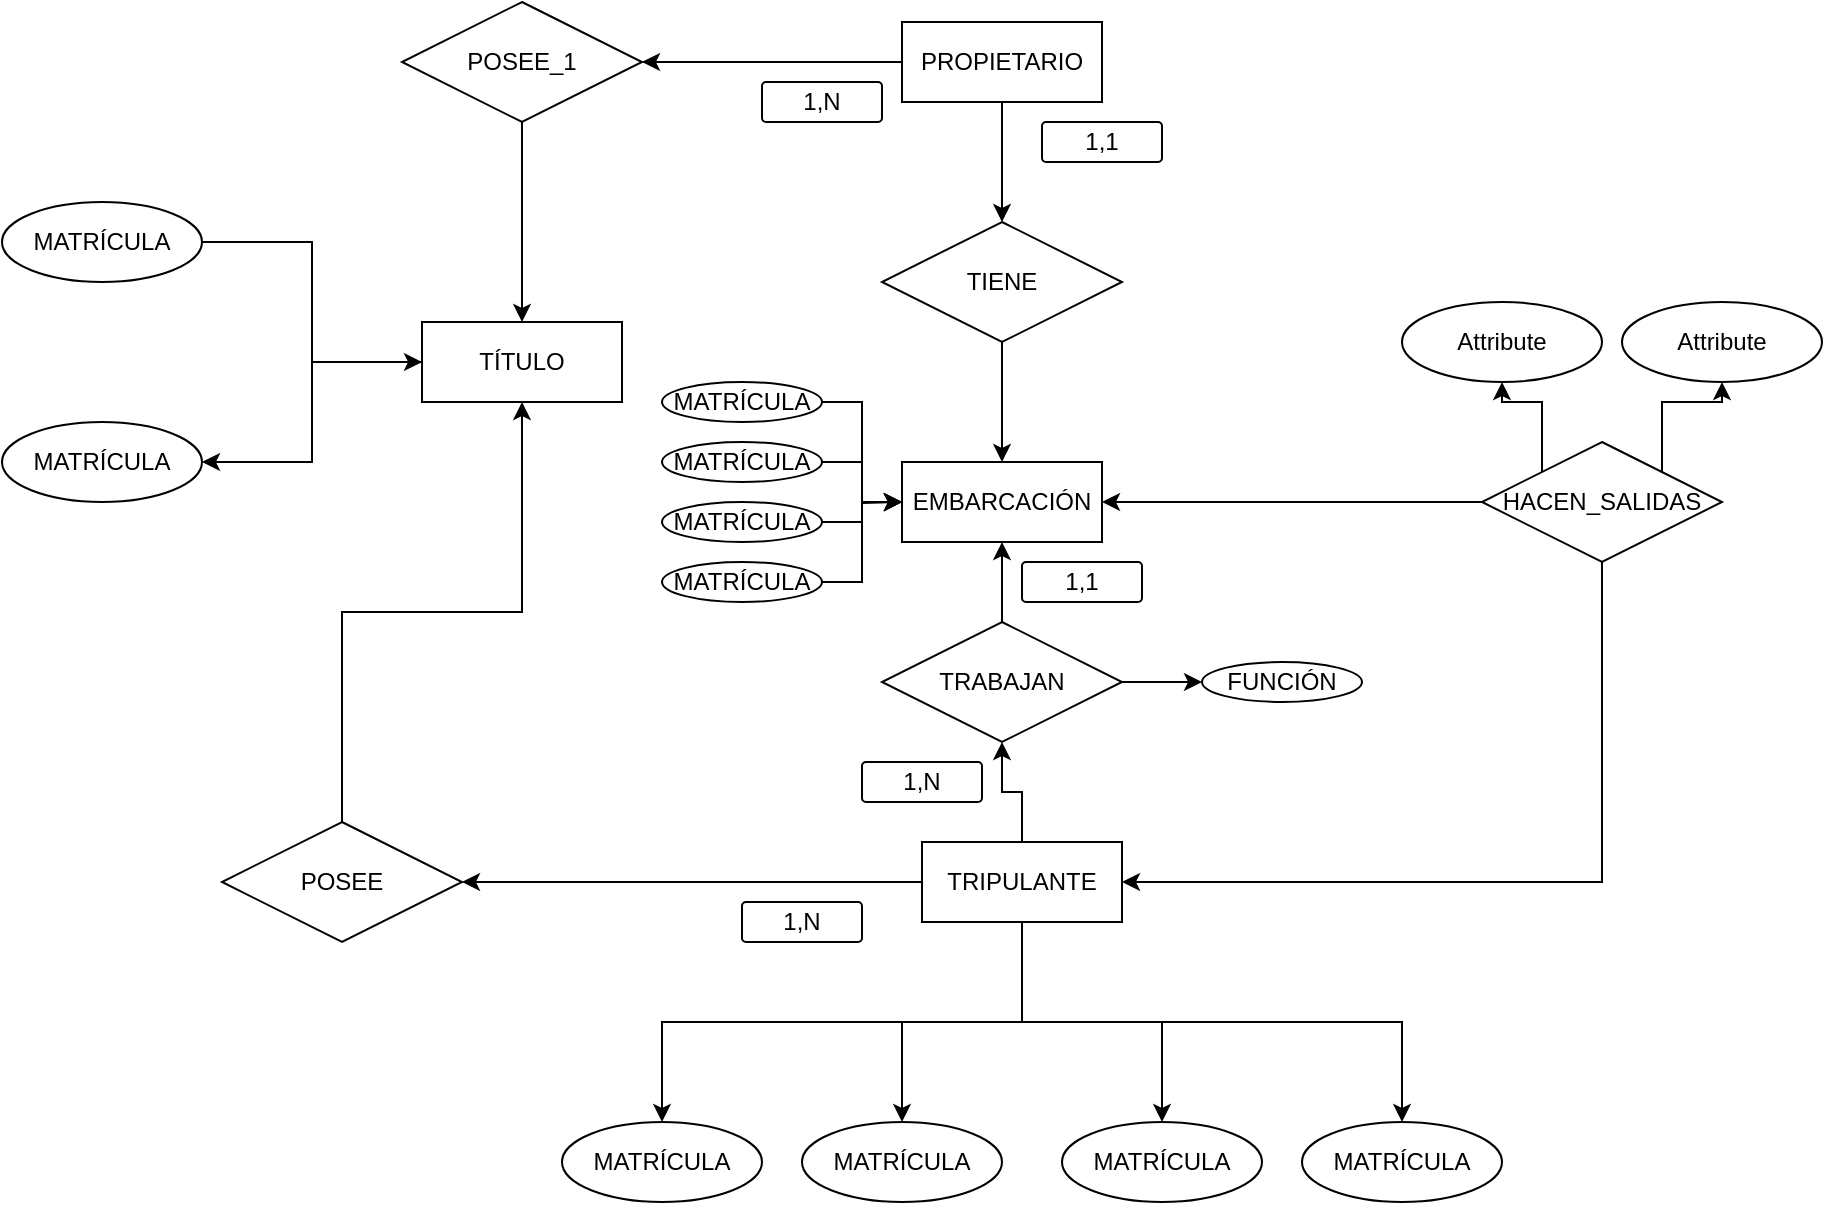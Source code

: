 <mxfile version="24.7.17">
  <diagram id="R2lEEEUBdFMjLlhIrx00" name="Page-1">
    <mxGraphModel dx="2924" dy="1196" grid="1" gridSize="10" guides="1" tooltips="1" connect="1" arrows="1" fold="1" page="1" pageScale="1" pageWidth="850" pageHeight="1100" math="0" shadow="0" extFonts="Permanent Marker^https://fonts.googleapis.com/css?family=Permanent+Marker">
      <root>
        <mxCell id="0" />
        <mxCell id="1" parent="0" />
        <mxCell id="8WxLjgoF0lRF14f4MbH9-23" style="edgeStyle=orthogonalEdgeStyle;rounded=0;orthogonalLoop=1;jettySize=auto;html=1;exitX=0;exitY=0.5;exitDx=0;exitDy=0;entryX=1;entryY=0.5;entryDx=0;entryDy=0;" edge="1" parent="1" source="8WxLjgoF0lRF14f4MbH9-1" target="8WxLjgoF0lRF14f4MbH9-22">
          <mxGeometry relative="1" as="geometry" />
        </mxCell>
        <mxCell id="8WxLjgoF0lRF14f4MbH9-26" style="edgeStyle=orthogonalEdgeStyle;rounded=0;orthogonalLoop=1;jettySize=auto;html=1;exitX=0.5;exitY=1;exitDx=0;exitDy=0;entryX=0.5;entryY=0;entryDx=0;entryDy=0;" edge="1" parent="1" source="8WxLjgoF0lRF14f4MbH9-1" target="8WxLjgoF0lRF14f4MbH9-25">
          <mxGeometry relative="1" as="geometry" />
        </mxCell>
        <mxCell id="8WxLjgoF0lRF14f4MbH9-1" value="PROPIETARIO" style="whiteSpace=wrap;html=1;align=center;" vertex="1" parent="1">
          <mxGeometry x="370" y="300" width="100" height="40" as="geometry" />
        </mxCell>
        <mxCell id="8WxLjgoF0lRF14f4MbH9-20" style="edgeStyle=orthogonalEdgeStyle;rounded=0;orthogonalLoop=1;jettySize=auto;html=1;exitX=0;exitY=0.5;exitDx=0;exitDy=0;entryX=1;entryY=0.5;entryDx=0;entryDy=0;" edge="1" parent="1" source="8WxLjgoF0lRF14f4MbH9-2" target="8WxLjgoF0lRF14f4MbH9-19">
          <mxGeometry relative="1" as="geometry" />
        </mxCell>
        <mxCell id="8WxLjgoF0lRF14f4MbH9-29" style="edgeStyle=orthogonalEdgeStyle;rounded=0;orthogonalLoop=1;jettySize=auto;html=1;exitX=0.5;exitY=0;exitDx=0;exitDy=0;entryX=0.5;entryY=1;entryDx=0;entryDy=0;" edge="1" parent="1" source="8WxLjgoF0lRF14f4MbH9-2" target="8WxLjgoF0lRF14f4MbH9-28">
          <mxGeometry relative="1" as="geometry" />
        </mxCell>
        <mxCell id="8WxLjgoF0lRF14f4MbH9-36" style="edgeStyle=orthogonalEdgeStyle;rounded=0;orthogonalLoop=1;jettySize=auto;html=1;exitX=0.5;exitY=1;exitDx=0;exitDy=0;entryX=0.5;entryY=0;entryDx=0;entryDy=0;" edge="1" parent="1" source="8WxLjgoF0lRF14f4MbH9-2" target="8WxLjgoF0lRF14f4MbH9-13">
          <mxGeometry relative="1" as="geometry" />
        </mxCell>
        <mxCell id="8WxLjgoF0lRF14f4MbH9-37" style="edgeStyle=orthogonalEdgeStyle;rounded=0;orthogonalLoop=1;jettySize=auto;html=1;exitX=0.5;exitY=1;exitDx=0;exitDy=0;entryX=0.5;entryY=0;entryDx=0;entryDy=0;" edge="1" parent="1" source="8WxLjgoF0lRF14f4MbH9-2" target="8WxLjgoF0lRF14f4MbH9-7">
          <mxGeometry relative="1" as="geometry" />
        </mxCell>
        <mxCell id="8WxLjgoF0lRF14f4MbH9-39" style="edgeStyle=orthogonalEdgeStyle;rounded=0;orthogonalLoop=1;jettySize=auto;html=1;exitX=0.5;exitY=1;exitDx=0;exitDy=0;entryX=0.5;entryY=0;entryDx=0;entryDy=0;" edge="1" parent="1" source="8WxLjgoF0lRF14f4MbH9-2" target="8WxLjgoF0lRF14f4MbH9-12">
          <mxGeometry relative="1" as="geometry" />
        </mxCell>
        <mxCell id="8WxLjgoF0lRF14f4MbH9-40" style="edgeStyle=orthogonalEdgeStyle;rounded=0;orthogonalLoop=1;jettySize=auto;html=1;exitX=0.5;exitY=1;exitDx=0;exitDy=0;" edge="1" parent="1" source="8WxLjgoF0lRF14f4MbH9-2" target="8WxLjgoF0lRF14f4MbH9-11">
          <mxGeometry relative="1" as="geometry" />
        </mxCell>
        <mxCell id="8WxLjgoF0lRF14f4MbH9-2" value="TRIPULANTE" style="whiteSpace=wrap;html=1;align=center;" vertex="1" parent="1">
          <mxGeometry x="380" y="710" width="100" height="40" as="geometry" />
        </mxCell>
        <mxCell id="8WxLjgoF0lRF14f4MbH9-3" value="EMBARCACIÓN" style="whiteSpace=wrap;html=1;align=center;" vertex="1" parent="1">
          <mxGeometry x="370" y="520" width="100" height="40" as="geometry" />
        </mxCell>
        <mxCell id="8WxLjgoF0lRF14f4MbH9-44" style="edgeStyle=orthogonalEdgeStyle;rounded=0;orthogonalLoop=1;jettySize=auto;html=1;exitX=0;exitY=0.5;exitDx=0;exitDy=0;entryX=1;entryY=0.5;entryDx=0;entryDy=0;" edge="1" parent="1" source="8WxLjgoF0lRF14f4MbH9-4" target="8WxLjgoF0lRF14f4MbH9-14">
          <mxGeometry relative="1" as="geometry" />
        </mxCell>
        <mxCell id="8WxLjgoF0lRF14f4MbH9-4" value="TÍTULO" style="whiteSpace=wrap;html=1;align=center;" vertex="1" parent="1">
          <mxGeometry x="130" y="450" width="100" height="40" as="geometry" />
        </mxCell>
        <mxCell id="8WxLjgoF0lRF14f4MbH9-7" value="MATRÍCULA" style="ellipse;whiteSpace=wrap;html=1;align=center;" vertex="1" parent="1">
          <mxGeometry x="200" y="850" width="100" height="40" as="geometry" />
        </mxCell>
        <mxCell id="8WxLjgoF0lRF14f4MbH9-53" style="edgeStyle=orthogonalEdgeStyle;rounded=0;orthogonalLoop=1;jettySize=auto;html=1;exitX=1;exitY=0.5;exitDx=0;exitDy=0;entryX=0;entryY=0.5;entryDx=0;entryDy=0;" edge="1" parent="1" source="8WxLjgoF0lRF14f4MbH9-8" target="8WxLjgoF0lRF14f4MbH9-3">
          <mxGeometry relative="1" as="geometry" />
        </mxCell>
        <mxCell id="8WxLjgoF0lRF14f4MbH9-8" value="MATRÍCULA" style="ellipse;whiteSpace=wrap;html=1;align=center;" vertex="1" parent="1">
          <mxGeometry x="250" y="570" width="80" height="20" as="geometry" />
        </mxCell>
        <mxCell id="8WxLjgoF0lRF14f4MbH9-41" style="edgeStyle=orthogonalEdgeStyle;rounded=0;orthogonalLoop=1;jettySize=auto;html=1;exitX=1;exitY=0.5;exitDx=0;exitDy=0;entryX=0;entryY=0.5;entryDx=0;entryDy=0;" edge="1" parent="1" source="8WxLjgoF0lRF14f4MbH9-10" target="8WxLjgoF0lRF14f4MbH9-4">
          <mxGeometry relative="1" as="geometry" />
        </mxCell>
        <mxCell id="8WxLjgoF0lRF14f4MbH9-10" value="MATRÍCULA" style="ellipse;whiteSpace=wrap;html=1;align=center;" vertex="1" parent="1">
          <mxGeometry x="-80" y="390" width="100" height="40" as="geometry" />
        </mxCell>
        <mxCell id="8WxLjgoF0lRF14f4MbH9-11" value="MATRÍCULA" style="ellipse;whiteSpace=wrap;html=1;align=center;" vertex="1" parent="1">
          <mxGeometry x="570" y="850" width="100" height="40" as="geometry" />
        </mxCell>
        <mxCell id="8WxLjgoF0lRF14f4MbH9-12" value="MATRÍCULA" style="ellipse;whiteSpace=wrap;html=1;align=center;" vertex="1" parent="1">
          <mxGeometry x="450" y="850" width="100" height="40" as="geometry" />
        </mxCell>
        <mxCell id="8WxLjgoF0lRF14f4MbH9-13" value="MATRÍCULA" style="ellipse;whiteSpace=wrap;html=1;align=center;" vertex="1" parent="1">
          <mxGeometry x="320" y="850" width="100" height="40" as="geometry" />
        </mxCell>
        <mxCell id="8WxLjgoF0lRF14f4MbH9-14" value="MATRÍCULA" style="ellipse;whiteSpace=wrap;html=1;align=center;" vertex="1" parent="1">
          <mxGeometry x="-80" y="500" width="100" height="40" as="geometry" />
        </mxCell>
        <mxCell id="8WxLjgoF0lRF14f4MbH9-17" style="edgeStyle=orthogonalEdgeStyle;rounded=0;orthogonalLoop=1;jettySize=auto;html=1;exitX=0.5;exitY=1;exitDx=0;exitDy=0;entryX=1;entryY=0.5;entryDx=0;entryDy=0;" edge="1" parent="1" source="8WxLjgoF0lRF14f4MbH9-16" target="8WxLjgoF0lRF14f4MbH9-2">
          <mxGeometry relative="1" as="geometry" />
        </mxCell>
        <mxCell id="8WxLjgoF0lRF14f4MbH9-18" style="edgeStyle=orthogonalEdgeStyle;rounded=0;orthogonalLoop=1;jettySize=auto;html=1;exitX=0;exitY=0.5;exitDx=0;exitDy=0;entryX=1;entryY=0.5;entryDx=0;entryDy=0;" edge="1" parent="1" source="8WxLjgoF0lRF14f4MbH9-16" target="8WxLjgoF0lRF14f4MbH9-3">
          <mxGeometry relative="1" as="geometry" />
        </mxCell>
        <mxCell id="8WxLjgoF0lRF14f4MbH9-34" style="edgeStyle=orthogonalEdgeStyle;rounded=0;orthogonalLoop=1;jettySize=auto;html=1;exitX=0;exitY=0;exitDx=0;exitDy=0;entryX=0.5;entryY=1;entryDx=0;entryDy=0;" edge="1" parent="1" source="8WxLjgoF0lRF14f4MbH9-16" target="8WxLjgoF0lRF14f4MbH9-33">
          <mxGeometry relative="1" as="geometry" />
        </mxCell>
        <mxCell id="8WxLjgoF0lRF14f4MbH9-35" style="edgeStyle=orthogonalEdgeStyle;rounded=0;orthogonalLoop=1;jettySize=auto;html=1;exitX=1;exitY=0;exitDx=0;exitDy=0;entryX=0.5;entryY=1;entryDx=0;entryDy=0;" edge="1" parent="1" source="8WxLjgoF0lRF14f4MbH9-16" target="8WxLjgoF0lRF14f4MbH9-32">
          <mxGeometry relative="1" as="geometry" />
        </mxCell>
        <mxCell id="8WxLjgoF0lRF14f4MbH9-16" value="HACEN_SALIDAS" style="shape=rhombus;perimeter=rhombusPerimeter;whiteSpace=wrap;html=1;align=center;" vertex="1" parent="1">
          <mxGeometry x="660" y="510" width="120" height="60" as="geometry" />
        </mxCell>
        <mxCell id="8WxLjgoF0lRF14f4MbH9-21" style="edgeStyle=orthogonalEdgeStyle;rounded=0;orthogonalLoop=1;jettySize=auto;html=1;exitX=0.5;exitY=0;exitDx=0;exitDy=0;entryX=0.5;entryY=1;entryDx=0;entryDy=0;" edge="1" parent="1" source="8WxLjgoF0lRF14f4MbH9-19" target="8WxLjgoF0lRF14f4MbH9-4">
          <mxGeometry relative="1" as="geometry" />
        </mxCell>
        <mxCell id="8WxLjgoF0lRF14f4MbH9-19" value="POSEE" style="shape=rhombus;perimeter=rhombusPerimeter;whiteSpace=wrap;html=1;align=center;" vertex="1" parent="1">
          <mxGeometry x="30" y="700" width="120" height="60" as="geometry" />
        </mxCell>
        <mxCell id="8WxLjgoF0lRF14f4MbH9-24" style="edgeStyle=orthogonalEdgeStyle;rounded=0;orthogonalLoop=1;jettySize=auto;html=1;exitX=0.5;exitY=1;exitDx=0;exitDy=0;entryX=0.5;entryY=0;entryDx=0;entryDy=0;" edge="1" parent="1" source="8WxLjgoF0lRF14f4MbH9-22" target="8WxLjgoF0lRF14f4MbH9-4">
          <mxGeometry relative="1" as="geometry" />
        </mxCell>
        <mxCell id="8WxLjgoF0lRF14f4MbH9-22" value="POSEE_1" style="shape=rhombus;perimeter=rhombusPerimeter;whiteSpace=wrap;html=1;align=center;" vertex="1" parent="1">
          <mxGeometry x="120" y="290" width="120" height="60" as="geometry" />
        </mxCell>
        <mxCell id="8WxLjgoF0lRF14f4MbH9-27" style="edgeStyle=orthogonalEdgeStyle;rounded=0;orthogonalLoop=1;jettySize=auto;html=1;exitX=0.5;exitY=1;exitDx=0;exitDy=0;entryX=0.5;entryY=0;entryDx=0;entryDy=0;" edge="1" parent="1" source="8WxLjgoF0lRF14f4MbH9-25" target="8WxLjgoF0lRF14f4MbH9-3">
          <mxGeometry relative="1" as="geometry" />
        </mxCell>
        <mxCell id="8WxLjgoF0lRF14f4MbH9-25" value="TIENE" style="shape=rhombus;perimeter=rhombusPerimeter;whiteSpace=wrap;html=1;align=center;" vertex="1" parent="1">
          <mxGeometry x="360" y="400" width="120" height="60" as="geometry" />
        </mxCell>
        <mxCell id="8WxLjgoF0lRF14f4MbH9-30" style="edgeStyle=orthogonalEdgeStyle;rounded=0;orthogonalLoop=1;jettySize=auto;html=1;exitX=0.5;exitY=0;exitDx=0;exitDy=0;entryX=0.5;entryY=1;entryDx=0;entryDy=0;" edge="1" parent="1" source="8WxLjgoF0lRF14f4MbH9-28" target="8WxLjgoF0lRF14f4MbH9-3">
          <mxGeometry relative="1" as="geometry" />
        </mxCell>
        <mxCell id="8WxLjgoF0lRF14f4MbH9-57" style="edgeStyle=orthogonalEdgeStyle;rounded=0;orthogonalLoop=1;jettySize=auto;html=1;exitX=1;exitY=0.5;exitDx=0;exitDy=0;entryX=0;entryY=0.5;entryDx=0;entryDy=0;" edge="1" parent="1" source="8WxLjgoF0lRF14f4MbH9-28" target="8WxLjgoF0lRF14f4MbH9-56">
          <mxGeometry relative="1" as="geometry" />
        </mxCell>
        <mxCell id="8WxLjgoF0lRF14f4MbH9-28" value="TRABAJAN" style="shape=rhombus;perimeter=rhombusPerimeter;whiteSpace=wrap;html=1;align=center;" vertex="1" parent="1">
          <mxGeometry x="360" y="600" width="120" height="60" as="geometry" />
        </mxCell>
        <mxCell id="8WxLjgoF0lRF14f4MbH9-32" value="Attribute" style="ellipse;whiteSpace=wrap;html=1;align=center;" vertex="1" parent="1">
          <mxGeometry x="730" y="440" width="100" height="40" as="geometry" />
        </mxCell>
        <mxCell id="8WxLjgoF0lRF14f4MbH9-33" value="Attribute" style="ellipse;whiteSpace=wrap;html=1;align=center;" vertex="1" parent="1">
          <mxGeometry x="620" y="440" width="100" height="40" as="geometry" />
        </mxCell>
        <mxCell id="8WxLjgoF0lRF14f4MbH9-54" style="edgeStyle=orthogonalEdgeStyle;rounded=0;orthogonalLoop=1;jettySize=auto;html=1;exitX=1;exitY=0.5;exitDx=0;exitDy=0;" edge="1" parent="1" source="8WxLjgoF0lRF14f4MbH9-45">
          <mxGeometry relative="1" as="geometry">
            <mxPoint x="370" y="540" as="targetPoint" />
          </mxGeometry>
        </mxCell>
        <mxCell id="8WxLjgoF0lRF14f4MbH9-45" value="MATRÍCULA" style="ellipse;whiteSpace=wrap;html=1;align=center;" vertex="1" parent="1">
          <mxGeometry x="250" y="540" width="80" height="20" as="geometry" />
        </mxCell>
        <mxCell id="8WxLjgoF0lRF14f4MbH9-48" style="edgeStyle=orthogonalEdgeStyle;rounded=0;orthogonalLoop=1;jettySize=auto;html=1;exitX=1;exitY=0.5;exitDx=0;exitDy=0;entryX=0;entryY=0.5;entryDx=0;entryDy=0;" edge="1" parent="1" source="8WxLjgoF0lRF14f4MbH9-46" target="8WxLjgoF0lRF14f4MbH9-3">
          <mxGeometry relative="1" as="geometry" />
        </mxCell>
        <mxCell id="8WxLjgoF0lRF14f4MbH9-46" value="MATRÍCULA" style="ellipse;whiteSpace=wrap;html=1;align=center;" vertex="1" parent="1">
          <mxGeometry x="250" y="510" width="80" height="20" as="geometry" />
        </mxCell>
        <mxCell id="8WxLjgoF0lRF14f4MbH9-55" style="edgeStyle=orthogonalEdgeStyle;rounded=0;orthogonalLoop=1;jettySize=auto;html=1;exitX=1;exitY=0.5;exitDx=0;exitDy=0;entryX=0;entryY=0.5;entryDx=0;entryDy=0;" edge="1" parent="1" source="8WxLjgoF0lRF14f4MbH9-47" target="8WxLjgoF0lRF14f4MbH9-3">
          <mxGeometry relative="1" as="geometry" />
        </mxCell>
        <mxCell id="8WxLjgoF0lRF14f4MbH9-47" value="MATRÍCULA" style="ellipse;whiteSpace=wrap;html=1;align=center;" vertex="1" parent="1">
          <mxGeometry x="250" y="480" width="80" height="20" as="geometry" />
        </mxCell>
        <mxCell id="8WxLjgoF0lRF14f4MbH9-56" value="FUNCIÓN" style="ellipse;whiteSpace=wrap;html=1;align=center;" vertex="1" parent="1">
          <mxGeometry x="520" y="620" width="80" height="20" as="geometry" />
        </mxCell>
        <mxCell id="8WxLjgoF0lRF14f4MbH9-58" value="1,N" style="rounded=1;arcSize=10;whiteSpace=wrap;html=1;align=center;" vertex="1" parent="1">
          <mxGeometry x="300" y="330" width="60" height="20" as="geometry" />
        </mxCell>
        <mxCell id="8WxLjgoF0lRF14f4MbH9-59" value="1,1" style="rounded=1;arcSize=10;whiteSpace=wrap;html=1;align=center;" vertex="1" parent="1">
          <mxGeometry x="440" y="350" width="60" height="20" as="geometry" />
        </mxCell>
        <mxCell id="8WxLjgoF0lRF14f4MbH9-60" value="1,1" style="rounded=1;arcSize=10;whiteSpace=wrap;html=1;align=center;" vertex="1" parent="1">
          <mxGeometry x="430" y="570" width="60" height="20" as="geometry" />
        </mxCell>
        <mxCell id="8WxLjgoF0lRF14f4MbH9-61" value="1,N" style="rounded=1;arcSize=10;whiteSpace=wrap;html=1;align=center;" vertex="1" parent="1">
          <mxGeometry x="350" y="670" width="60" height="20" as="geometry" />
        </mxCell>
        <mxCell id="8WxLjgoF0lRF14f4MbH9-62" value="1,N" style="rounded=1;arcSize=10;whiteSpace=wrap;html=1;align=center;" vertex="1" parent="1">
          <mxGeometry x="290" y="740" width="60" height="20" as="geometry" />
        </mxCell>
      </root>
    </mxGraphModel>
  </diagram>
</mxfile>
